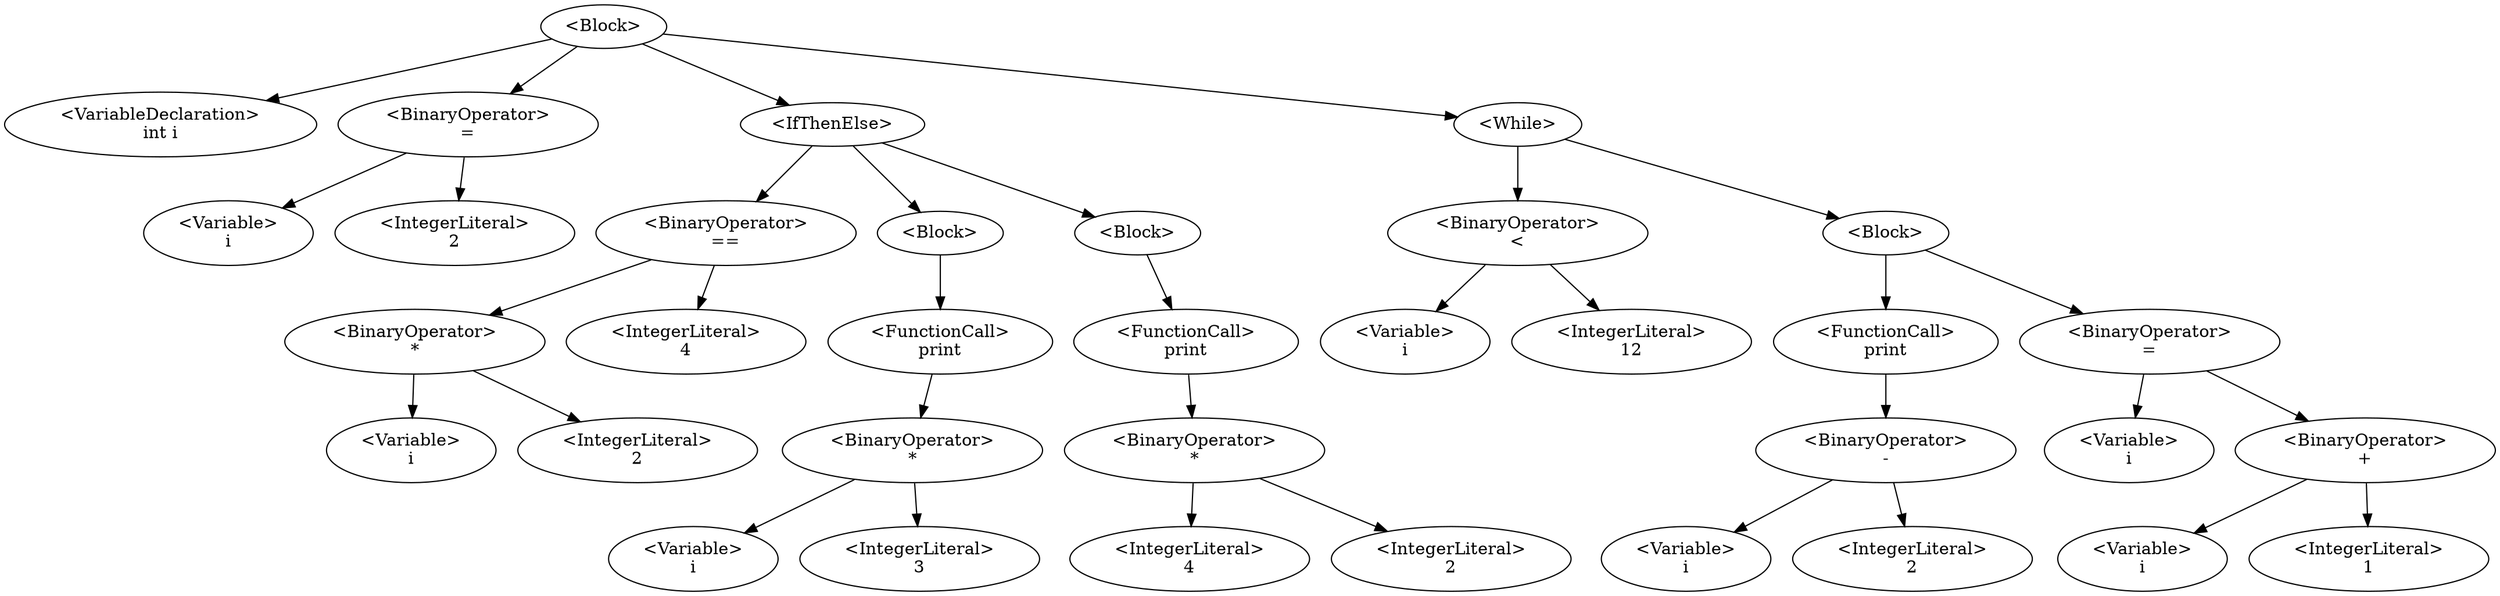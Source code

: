 digraph G {
0 [label="<Block>"];0->1;0->3;0->5;0->23;
1 [label="<VariableDeclaration>\nint i"];
3 [label="<BinaryOperator>\n="];3->2;3->4;
2 [label="<Variable>\ni"];
4 [label="<IntegerLiteral>\n2"];
5 [label="<IfThenElse>"];5->9;5->11;5->17;
9 [label="<BinaryOperator>\n=="];9->7;9->10;
7 [label="<BinaryOperator>\n*"];7->6;7->8;
6 [label="<Variable>\ni"];
8 [label="<IntegerLiteral>\n2"];
10 [label="<IntegerLiteral>\n4"];
11 [label="<Block>"];11->13;
13 [label="<FunctionCall>\nprint"];13->15;
15 [label="<BinaryOperator>\n*"];15->14;15->16;
14 [label="<Variable>\ni"];
16 [label="<IntegerLiteral>\n3"];
17 [label="<Block>"];17->19;
19 [label="<FunctionCall>\nprint"];19->21;
21 [label="<BinaryOperator>\n*"];21->20;21->22;
20 [label="<IntegerLiteral>\n4"];
22 [label="<IntegerLiteral>\n2"];
23 [label="<While>"];23->25;23->27;
25 [label="<BinaryOperator>\n<"];25->24;25->26;
24 [label="<Variable>\ni"];
26 [label="<IntegerLiteral>\n12"];
27 [label="<Block>"];27->29;27->34;
29 [label="<FunctionCall>\nprint"];29->31;
31 [label="<BinaryOperator>\n-"];31->30;31->32;
30 [label="<Variable>\ni"];
32 [label="<IntegerLiteral>\n2"];
34 [label="<BinaryOperator>\n="];34->33;34->36;
33 [label="<Variable>\ni"];
36 [label="<BinaryOperator>\n+"];36->35;36->37;
35 [label="<Variable>\ni"];
37 [label="<IntegerLiteral>\n1"];
}